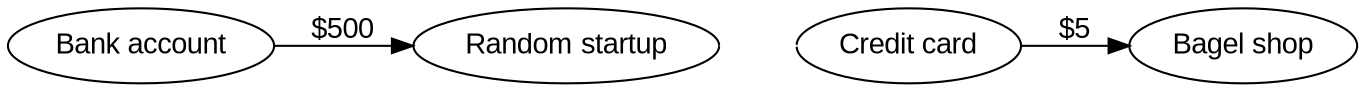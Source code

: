 #!/usr/bin/env dot -O -Tpng

digraph G {
    graph [rankdir=LR, fontname=Arial];
    node [fontname=Arial];
    edge [fontname=Arial];

    bank -> furniture [label="$500"];
    creditcard -> food [label="$5"];

    // Not really an edge, just to make them render side side-by-side
    furniture -> creditcard [color="white"];

    bank         [label="Bank account"];
    furniture    [label="Random startup"];
    creditcard   [label="Credit card"];
    food         [label="Bagel shop"];
}
